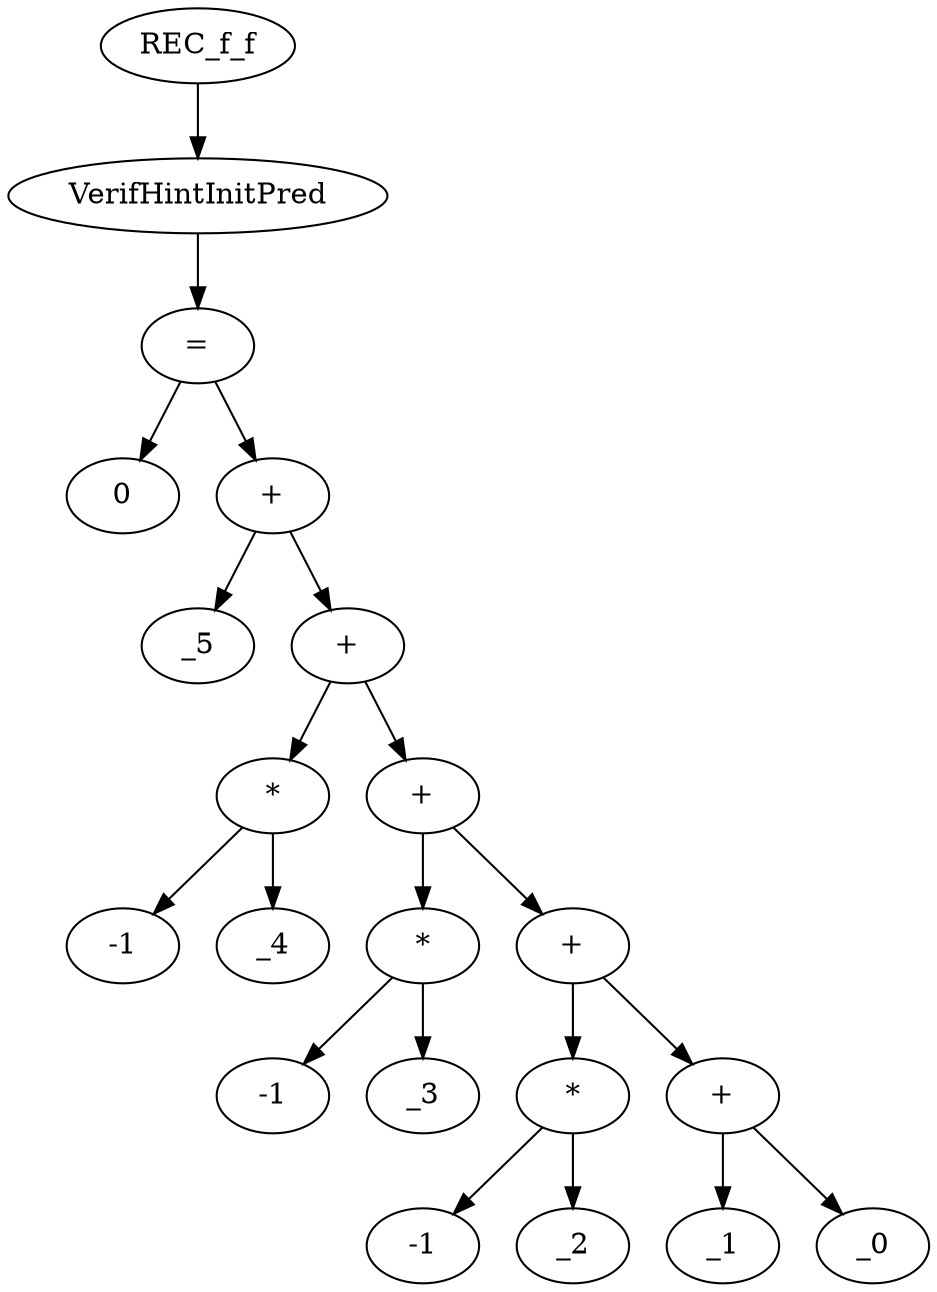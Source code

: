 digraph dag {
0 [label="REC_f_f"];
1 [label="VerifHintInitPred"];
2 [label="="];
3 [label="0"];
4 [label="+"];
5 [label="_5"];
6 [label="+"];
7 [label="*"];
8 [label="-1"];
9 [label="_4"];
10 [label="+"];
11 [label="*"];
12 [label="-1"];
13 [label="_3"];
14 [label="+"];
15 [label="*"];
16 [label="-1"];
17 [label="_2"];
18 [label="+"];
19 [label="_1"];
20 [label="_0"];
"0" -> "1"[label=""]
"1" -> "2"[label=""]
"2" -> "4"[label=""]
"2" -> "3"[label=""]
"4" -> "6"[label=""]
"4" -> "5"[label=""]
"6" -> "7"[label=""]
"6" -> "10"[label=""]
"7" -> "9"[label=""]
"7" -> "8"[label=""]
"10" -> "11"[label=""]
"10" -> "14"[label=""]
"11" -> "13"[label=""]
"11" -> "12"[label=""]
"14" -> "15"[label=""]
"14" -> "18"[label=""]
"15" -> "17"[label=""]
"15" -> "16"[label=""]
"18" -> "20"[label=""]
"18" -> "19"[label=""]
}
